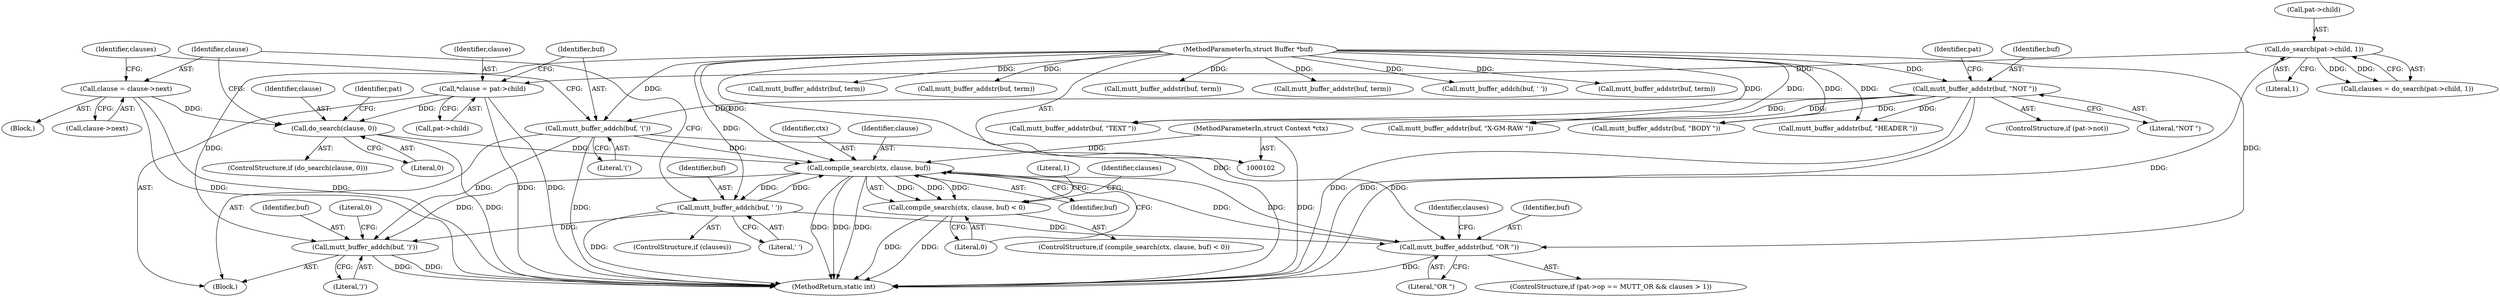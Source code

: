 digraph "0_neomutt_e52393740334443ae0206cab2d7caef381646725_1@pointer" {
"1000174" [label="(Call,compile_search(ctx, clause, buf))"];
"1000103" [label="(MethodParameterIn,struct Context *ctx)"];
"1000153" [label="(Call,do_search(clause, 0))"];
"1000187" [label="(Call,clause = clause->next)"];
"1000141" [label="(Call,*clause = pat->child)"];
"1000130" [label="(Call,do_search(pat->child, 1))"];
"1000167" [label="(Call,mutt_buffer_addstr(buf, \"OR \"))"];
"1000184" [label="(Call,mutt_buffer_addch(buf, ' '))"];
"1000174" [label="(Call,compile_search(ctx, clause, buf))"];
"1000146" [label="(Call,mutt_buffer_addch(buf, '('))"];
"1000119" [label="(Call,mutt_buffer_addstr(buf, \"NOT \"))"];
"1000105" [label="(MethodParameterIn,struct Buffer *buf)"];
"1000173" [label="(Call,compile_search(ctx, clause, buf) < 0)"];
"1000192" [label="(Call,mutt_buffer_addch(buf, ')'))"];
"1000153" [label="(Call,do_search(clause, 0))"];
"1000186" [label="(Literal,' ')"];
"1000174" [label="(Call,compile_search(ctx, clause, buf))"];
"1000355" [label="(MethodReturn,static int)"];
"1000143" [label="(Call,pat->child)"];
"1000146" [label="(Call,mutt_buffer_addch(buf, '('))"];
"1000182" [label="(ControlStructure,if (clauses))"];
"1000148" [label="(Literal,'(')"];
"1000274" [label="(Call,mutt_buffer_addstr(buf, \"BODY \"))"];
"1000119" [label="(Call,mutt_buffer_addstr(buf, \"NOT \"))"];
"1000103" [label="(MethodParameterIn,struct Context *ctx)"];
"1000152" [label="(ControlStructure,if (do_search(clause, 0)))"];
"1000157" [label="(ControlStructure,if (pat->op == MUTT_OR && clauses > 1))"];
"1000139" [label="(Block,)"];
"1000208" [label="(Call,mutt_buffer_addstr(buf, \"HEADER \"))"];
"1000194" [label="(Literal,')')"];
"1000130" [label="(Call,do_search(pat->child, 1))"];
"1000173" [label="(Call,compile_search(ctx, clause, buf) < 0)"];
"1000177" [label="(Identifier,buf)"];
"1000124" [label="(Identifier,pat)"];
"1000187" [label="(Call,clause = clause->next)"];
"1000151" [label="(Block,)"];
"1000131" [label="(Call,pat->child)"];
"1000172" [label="(ControlStructure,if (compile_search(ctx, clause, buf) < 0))"];
"1000128" [label="(Call,clauses = do_search(pat->child, 1))"];
"1000193" [label="(Identifier,buf)"];
"1000142" [label="(Identifier,clause)"];
"1000167" [label="(Call,mutt_buffer_addstr(buf, \"OR \"))"];
"1000181" [label="(Literal,1)"];
"1000150" [label="(Identifier,clauses)"];
"1000349" [label="(Call,mutt_buffer_addstr(buf, term))"];
"1000336" [label="(Call,mutt_buffer_addstr(buf, \"X-GM-RAW \"))"];
"1000189" [label="(Call,clause->next)"];
"1000155" [label="(Literal,0)"];
"1000134" [label="(Literal,1)"];
"1000105" [label="(MethodParameterIn,struct Buffer *buf)"];
"1000171" [label="(Identifier,clauses)"];
"1000185" [label="(Identifier,buf)"];
"1000176" [label="(Identifier,clause)"];
"1000169" [label="(Literal,\"OR \")"];
"1000161" [label="(Identifier,pat)"];
"1000121" [label="(Literal,\"NOT \")"];
"1000183" [label="(Identifier,clauses)"];
"1000141" [label="(Call,*clause = pat->child)"];
"1000120" [label="(Identifier,buf)"];
"1000168" [label="(Identifier,buf)"];
"1000175" [label="(Identifier,ctx)"];
"1000154" [label="(Identifier,clause)"];
"1000184" [label="(Call,mutt_buffer_addch(buf, ' '))"];
"1000269" [label="(Call,mutt_buffer_addstr(buf, term))"];
"1000192" [label="(Call,mutt_buffer_addch(buf, ')'))"];
"1000354" [label="(Literal,0)"];
"1000305" [label="(Call,mutt_buffer_addstr(buf, term))"];
"1000292" [label="(Call,mutt_buffer_addstr(buf, \"TEXT \"))"];
"1000178" [label="(Literal,0)"];
"1000147" [label="(Identifier,buf)"];
"1000287" [label="(Call,mutt_buffer_addstr(buf, term))"];
"1000115" [label="(ControlStructure,if (pat->not))"];
"1000188" [label="(Identifier,clause)"];
"1000252" [label="(Call,mutt_buffer_addch(buf, ' '))"];
"1000249" [label="(Call,mutt_buffer_addstr(buf, term))"];
"1000174" -> "1000173"  [label="AST: "];
"1000174" -> "1000177"  [label="CFG: "];
"1000175" -> "1000174"  [label="AST: "];
"1000176" -> "1000174"  [label="AST: "];
"1000177" -> "1000174"  [label="AST: "];
"1000178" -> "1000174"  [label="CFG: "];
"1000174" -> "1000355"  [label="DDG: "];
"1000174" -> "1000355"  [label="DDG: "];
"1000174" -> "1000355"  [label="DDG: "];
"1000174" -> "1000167"  [label="DDG: "];
"1000174" -> "1000173"  [label="DDG: "];
"1000174" -> "1000173"  [label="DDG: "];
"1000174" -> "1000173"  [label="DDG: "];
"1000103" -> "1000174"  [label="DDG: "];
"1000153" -> "1000174"  [label="DDG: "];
"1000167" -> "1000174"  [label="DDG: "];
"1000184" -> "1000174"  [label="DDG: "];
"1000146" -> "1000174"  [label="DDG: "];
"1000105" -> "1000174"  [label="DDG: "];
"1000174" -> "1000184"  [label="DDG: "];
"1000174" -> "1000192"  [label="DDG: "];
"1000103" -> "1000102"  [label="AST: "];
"1000103" -> "1000355"  [label="DDG: "];
"1000153" -> "1000152"  [label="AST: "];
"1000153" -> "1000155"  [label="CFG: "];
"1000154" -> "1000153"  [label="AST: "];
"1000155" -> "1000153"  [label="AST: "];
"1000161" -> "1000153"  [label="CFG: "];
"1000188" -> "1000153"  [label="CFG: "];
"1000153" -> "1000355"  [label="DDG: "];
"1000187" -> "1000153"  [label="DDG: "];
"1000141" -> "1000153"  [label="DDG: "];
"1000187" -> "1000151"  [label="AST: "];
"1000187" -> "1000189"  [label="CFG: "];
"1000188" -> "1000187"  [label="AST: "];
"1000189" -> "1000187"  [label="AST: "];
"1000150" -> "1000187"  [label="CFG: "];
"1000187" -> "1000355"  [label="DDG: "];
"1000187" -> "1000355"  [label="DDG: "];
"1000141" -> "1000139"  [label="AST: "];
"1000141" -> "1000143"  [label="CFG: "];
"1000142" -> "1000141"  [label="AST: "];
"1000143" -> "1000141"  [label="AST: "];
"1000147" -> "1000141"  [label="CFG: "];
"1000141" -> "1000355"  [label="DDG: "];
"1000141" -> "1000355"  [label="DDG: "];
"1000130" -> "1000141"  [label="DDG: "];
"1000130" -> "1000128"  [label="AST: "];
"1000130" -> "1000134"  [label="CFG: "];
"1000131" -> "1000130"  [label="AST: "];
"1000134" -> "1000130"  [label="AST: "];
"1000128" -> "1000130"  [label="CFG: "];
"1000130" -> "1000355"  [label="DDG: "];
"1000130" -> "1000128"  [label="DDG: "];
"1000130" -> "1000128"  [label="DDG: "];
"1000167" -> "1000157"  [label="AST: "];
"1000167" -> "1000169"  [label="CFG: "];
"1000168" -> "1000167"  [label="AST: "];
"1000169" -> "1000167"  [label="AST: "];
"1000171" -> "1000167"  [label="CFG: "];
"1000167" -> "1000355"  [label="DDG: "];
"1000184" -> "1000167"  [label="DDG: "];
"1000146" -> "1000167"  [label="DDG: "];
"1000105" -> "1000167"  [label="DDG: "];
"1000184" -> "1000182"  [label="AST: "];
"1000184" -> "1000186"  [label="CFG: "];
"1000185" -> "1000184"  [label="AST: "];
"1000186" -> "1000184"  [label="AST: "];
"1000188" -> "1000184"  [label="CFG: "];
"1000184" -> "1000355"  [label="DDG: "];
"1000105" -> "1000184"  [label="DDG: "];
"1000184" -> "1000192"  [label="DDG: "];
"1000146" -> "1000139"  [label="AST: "];
"1000146" -> "1000148"  [label="CFG: "];
"1000147" -> "1000146"  [label="AST: "];
"1000148" -> "1000146"  [label="AST: "];
"1000150" -> "1000146"  [label="CFG: "];
"1000146" -> "1000355"  [label="DDG: "];
"1000119" -> "1000146"  [label="DDG: "];
"1000105" -> "1000146"  [label="DDG: "];
"1000146" -> "1000192"  [label="DDG: "];
"1000119" -> "1000115"  [label="AST: "];
"1000119" -> "1000121"  [label="CFG: "];
"1000120" -> "1000119"  [label="AST: "];
"1000121" -> "1000119"  [label="AST: "];
"1000124" -> "1000119"  [label="CFG: "];
"1000119" -> "1000355"  [label="DDG: "];
"1000119" -> "1000355"  [label="DDG: "];
"1000105" -> "1000119"  [label="DDG: "];
"1000119" -> "1000208"  [label="DDG: "];
"1000119" -> "1000274"  [label="DDG: "];
"1000119" -> "1000292"  [label="DDG: "];
"1000119" -> "1000336"  [label="DDG: "];
"1000105" -> "1000102"  [label="AST: "];
"1000105" -> "1000355"  [label="DDG: "];
"1000105" -> "1000192"  [label="DDG: "];
"1000105" -> "1000208"  [label="DDG: "];
"1000105" -> "1000249"  [label="DDG: "];
"1000105" -> "1000252"  [label="DDG: "];
"1000105" -> "1000269"  [label="DDG: "];
"1000105" -> "1000274"  [label="DDG: "];
"1000105" -> "1000287"  [label="DDG: "];
"1000105" -> "1000292"  [label="DDG: "];
"1000105" -> "1000305"  [label="DDG: "];
"1000105" -> "1000336"  [label="DDG: "];
"1000105" -> "1000349"  [label="DDG: "];
"1000173" -> "1000172"  [label="AST: "];
"1000173" -> "1000178"  [label="CFG: "];
"1000178" -> "1000173"  [label="AST: "];
"1000181" -> "1000173"  [label="CFG: "];
"1000183" -> "1000173"  [label="CFG: "];
"1000173" -> "1000355"  [label="DDG: "];
"1000173" -> "1000355"  [label="DDG: "];
"1000192" -> "1000139"  [label="AST: "];
"1000192" -> "1000194"  [label="CFG: "];
"1000193" -> "1000192"  [label="AST: "];
"1000194" -> "1000192"  [label="AST: "];
"1000354" -> "1000192"  [label="CFG: "];
"1000192" -> "1000355"  [label="DDG: "];
"1000192" -> "1000355"  [label="DDG: "];
}
